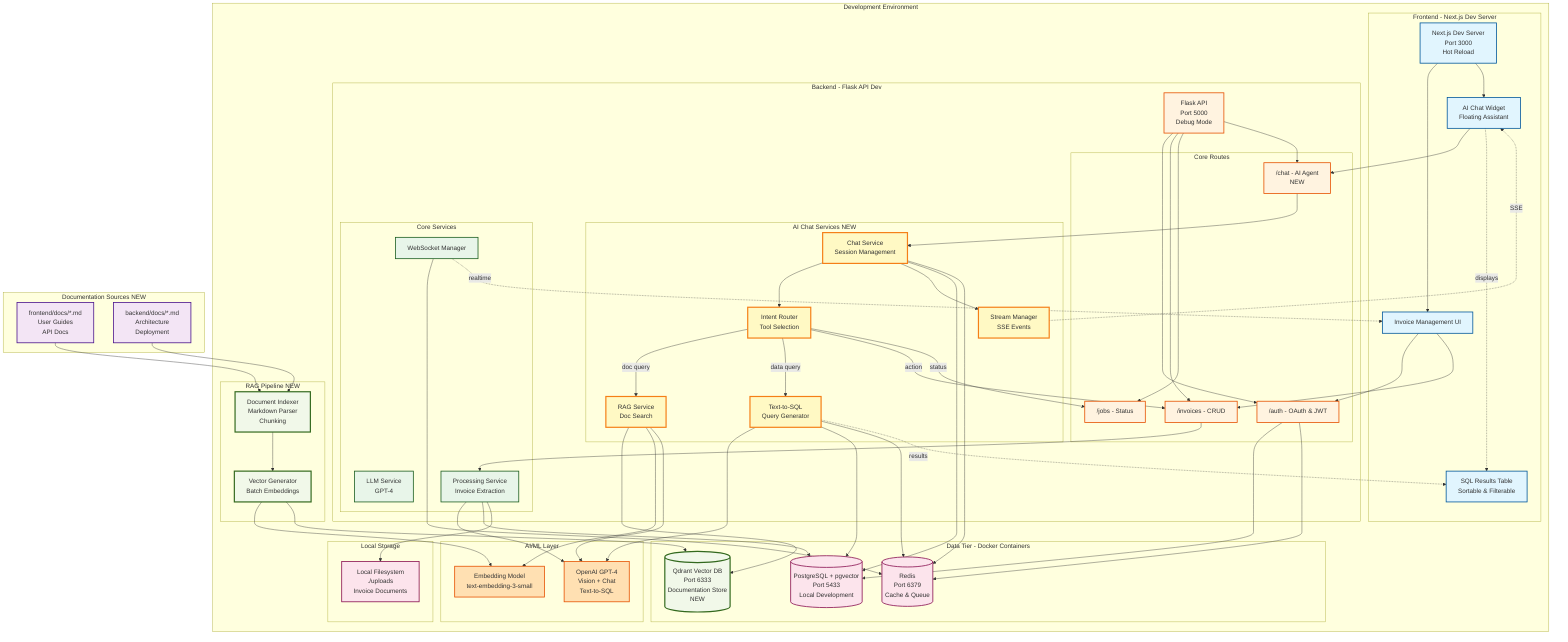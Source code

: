 graph TD
    %% DoxIn Prototype System with AI Chat Agent
    %% Development Environment Architecture

    subgraph "Development Environment"
        direction TB

        subgraph "Frontend - Next.js Dev Server"
            UI[Next.js Dev Server<br/>Port 3000<br/>Hot Reload]
            InvoiceUI[Invoice Management UI]
            ChatWidget[AI Chat Widget<br/>Floating Assistant]
            TableView[SQL Results Table<br/>Sortable & Filterable]
        end

        subgraph "Backend - Flask API Dev"
            API[Flask API<br/>Port 5000<br/>Debug Mode]

            subgraph "Core Routes"
                AuthR["/auth - OAuth &amp; JWT"]
                InvR["/invoices - CRUD"]
                JobR["/jobs - Status"]
                ChatR["/chat - AI Agent<br/>NEW"]
            end

            subgraph "AI Chat Services NEW"
                ChatSvc[Chat Service<br/>Session Management]
                IntentRouter[Intent Router<br/>Tool Selection]
                RAGSvc[RAG Service<br/>Doc Search]
                SQLSvc[Text-to-SQL<br/>Query Generator]
                StreamSvc[Stream Manager<br/>SSE Events]
            end

            subgraph "Core Services"
                LLMSvc[LLM Service<br/>GPT-4]
                ProcSvc[Processing Service<br/>Invoice Extraction]
                WSSvc[WebSocket Manager]
            end
        end

        subgraph "Data Tier - Docker Containers"
            PG[(PostgreSQL + pgvector<br/>Port 5433<br/>Local Development)]
            Redis[(Redis<br/>Port 6379<br/>Cache & Queue)]
            Qdrant[(Qdrant Vector DB<br/>Port 6333<br/>Documentation Store<br/>NEW)]
        end

        subgraph "AI/ML Layer"
            GPT4[OpenAI GPT-4<br/>Vision + Chat<br/>Text-to-SQL]
            Embed[Embedding Model<br/>text-embedding-3-small]
        end

        subgraph "Local Storage"
            Files[Local Filesystem<br/>./uploads<br/>Invoice Documents]
        end

        subgraph "RAG Pipeline NEW"
            Indexer[Document Indexer<br/>Markdown Parser<br/>Chunking]
            VectorGen[Vector Generator<br/>Batch Embeddings]
        end
    end

    subgraph "Documentation Sources NEW"
        FEDocs[frontend/docs/*.md<br/>User Guides<br/>API Docs]
        BEDocs[backend/docs/*.md<br/>Architecture<br/>Deployment]
    end

    %% User flow
    UI --> InvoiceUI & ChatWidget
    InvoiceUI --> AuthR & InvR
    ChatWidget --> ChatR
    ChatWidget -.displays.-> TableView

    %% API routing
    API --> AuthR & InvR & JobR & ChatR

    %% Chat agent flow
    ChatR --> ChatSvc
    ChatSvc --> IntentRouter

    %% Intent routing to tools
    IntentRouter -->|"doc query"| RAGSvc
    IntentRouter -->|"data query"| SQLSvc
    IntentRouter -->|"action"| InvR
    IntentRouter -->|"status"| JobR

    %% RAG service flow
    RAGSvc --> Qdrant
    RAGSvc --> Embed
    RAGSvc --> GPT4

    %% Text-to-SQL flow
    SQLSvc --> GPT4
    SQLSvc --> PG
    SQLSvc --> Redis

    %% Streaming
    ChatSvc --> StreamSvc
    StreamSvc -.SSE.-> ChatWidget

    %% Core invoice processing
    InvR --> ProcSvc
    ProcSvc --> GPT4
    ProcSvc --> PG
    ProcSvc --> Files

    %% WebSocket
    WSSvc --> Redis
    WSSvc -.realtime.-> InvoiceUI

    %% Auth
    AuthR --> PG
    AuthR --> Redis

    %% Data persistence
    ChatSvc --> PG
    ChatSvc --> Redis

    %% RAG indexing (offline process)
    FEDocs --> Indexer
    BEDocs --> Indexer
    Indexer --> VectorGen
    VectorGen --> Embed
    VectorGen --> Qdrant

    %% SQL results to table
    SQLSvc -.results.-> TableView

    %% Styling
    classDef frontend fill:#e1f5fe,stroke:#01579b,stroke-width:2px
    classDef api fill:#fff3e0,stroke:#e65100,stroke-width:2px
    classDef chatNew fill:#fff9c4,stroke:#f57f17,stroke-width:3px
    classDef service fill:#e8f5e9,stroke:#1b5e20,stroke-width:2px
    classDef data fill:#fce4ec,stroke:#880e4f,stroke-width:2px
    classDef vector fill:#f1f8e9,stroke:#33691e,stroke-width:3px
    classDef llm fill:#ffe0b2,stroke:#e65100,stroke-width:2px
    classDef docs fill:#f3e5f5,stroke:#4a148c,stroke-width:2px

    class UI,InvoiceUI,ChatWidget,TableView frontend
    class API,AuthR,InvR,JobR,ChatR api
    class ChatSvc,IntentRouter,RAGSvc,SQLSvc,StreamSvc chatNew
    class LLMSvc,ProcSvc,WSSvc service
    class PG,Redis,Files data
    class Qdrant,Indexer,VectorGen vector
    class GPT4,Embed llm
    class FEDocs,BEDocs docs